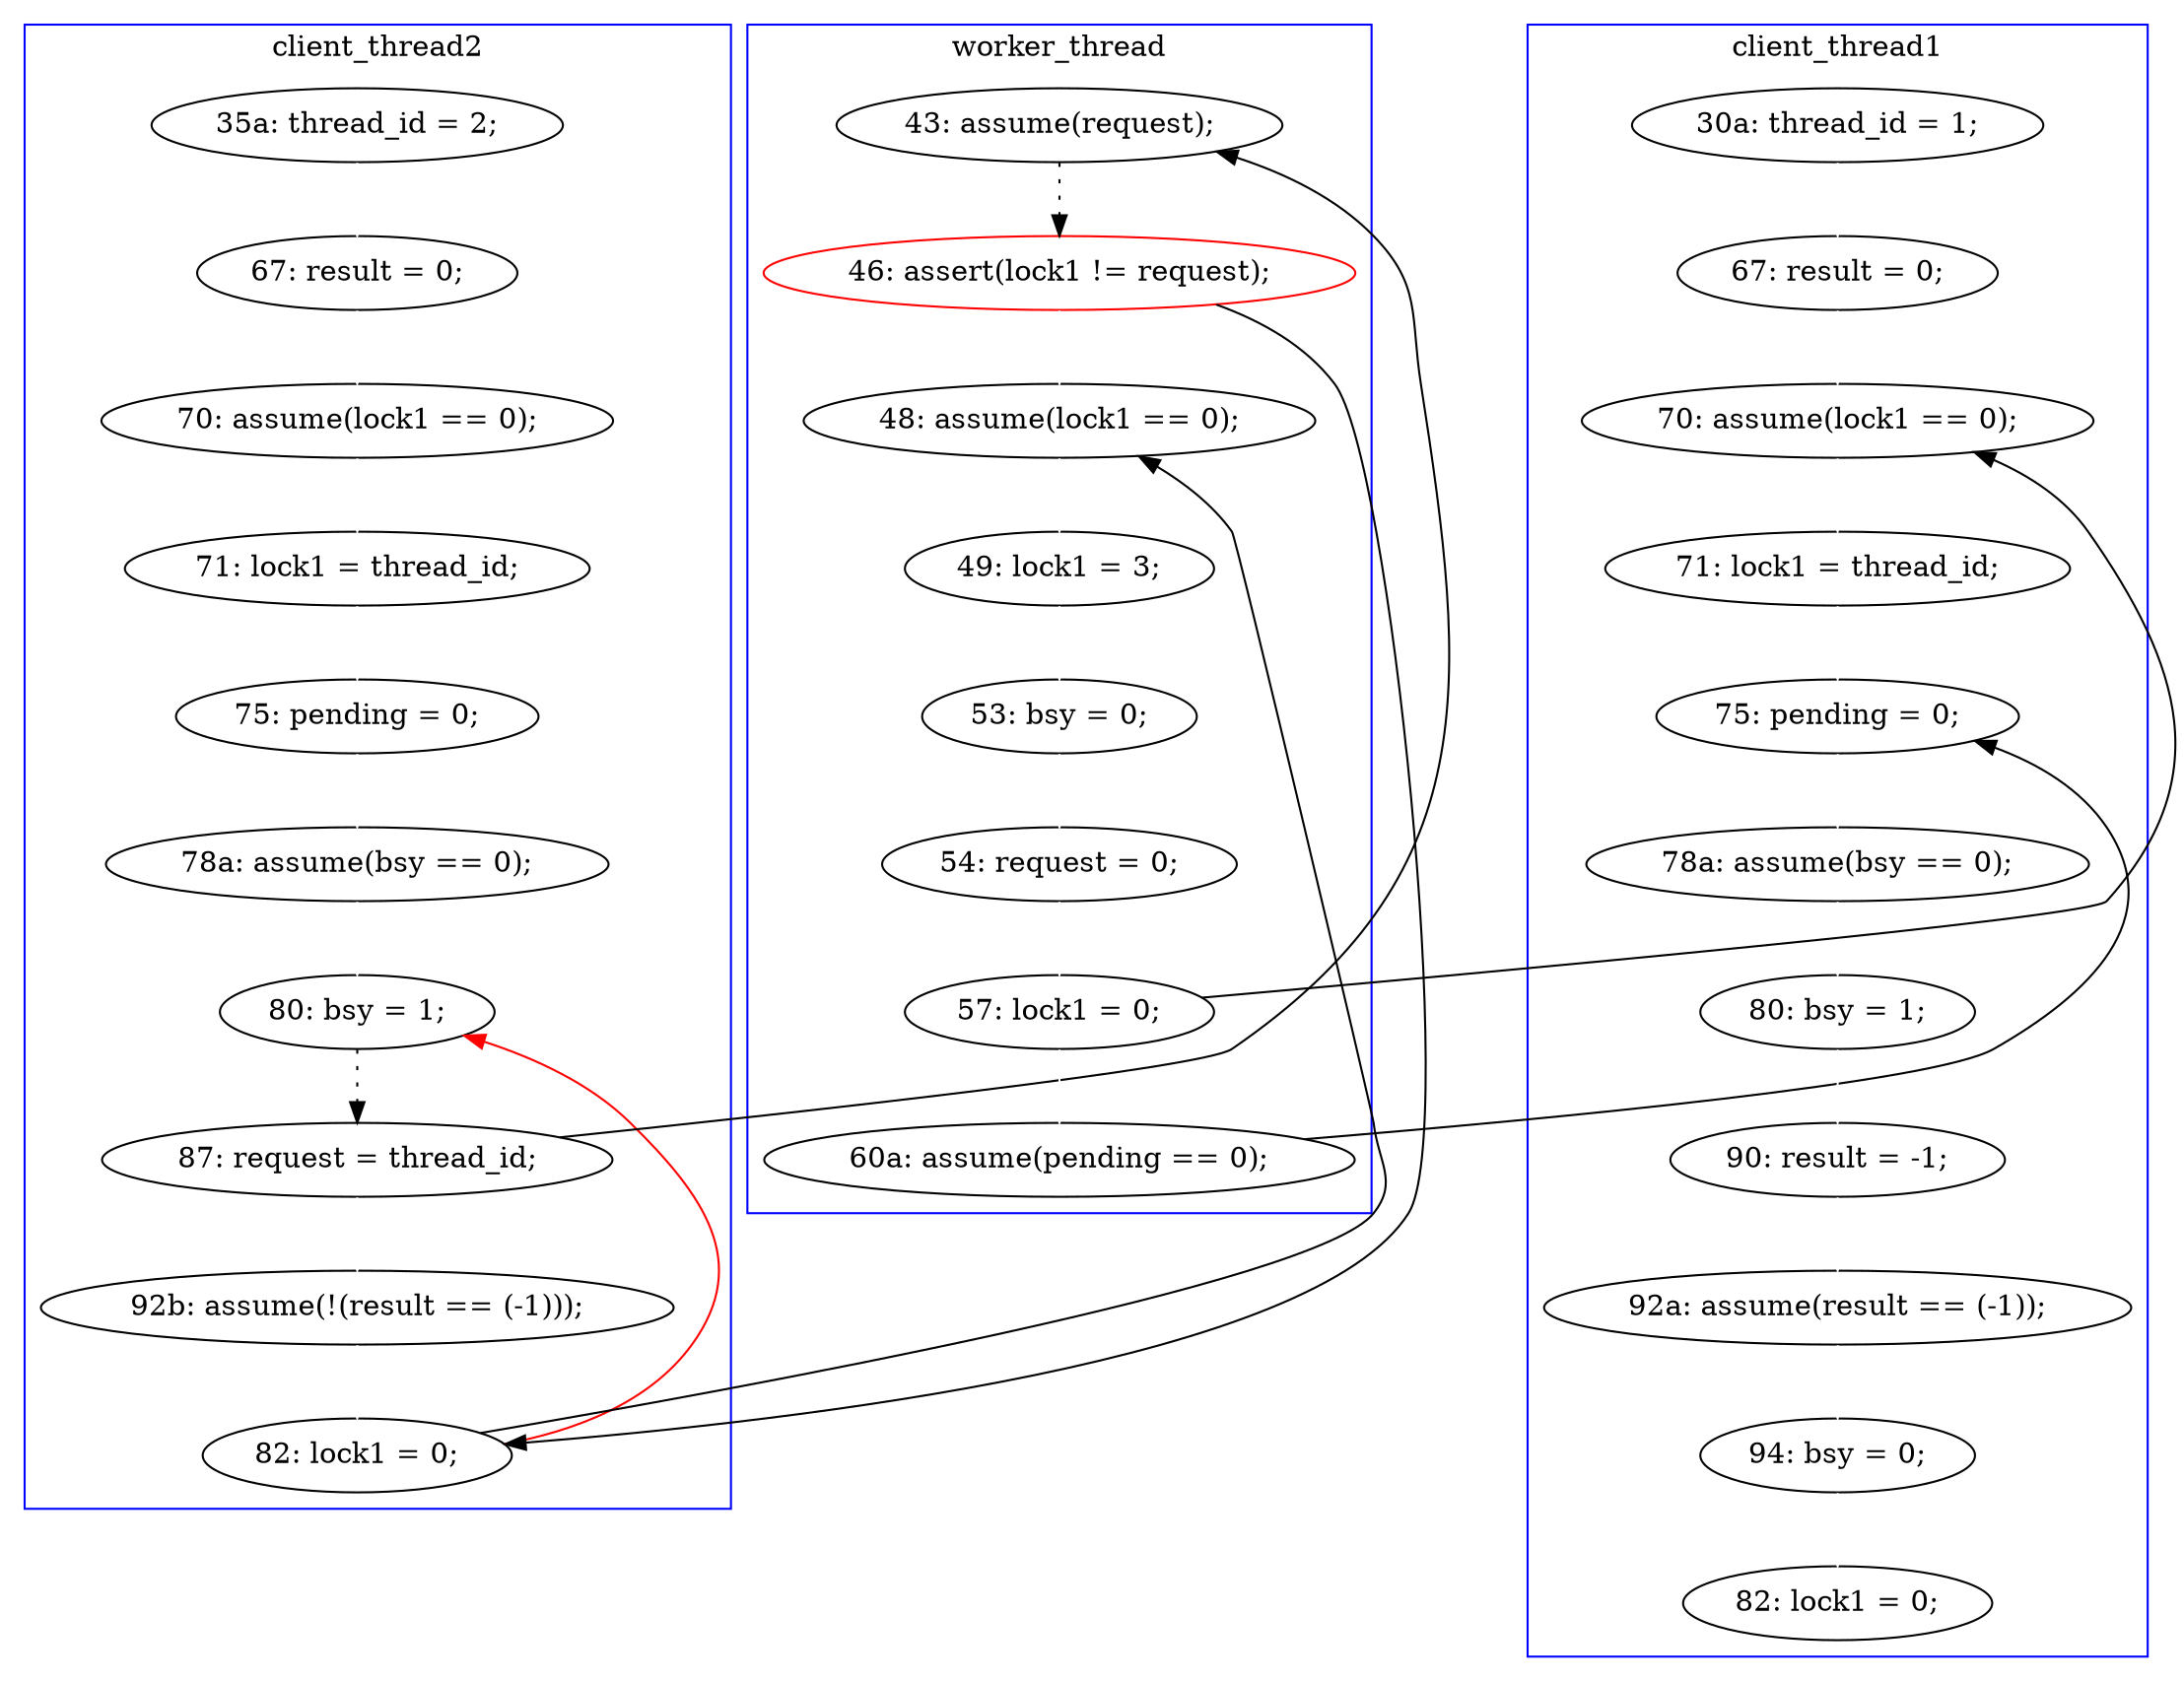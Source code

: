 digraph Counterexample {
	52 -> 54 [color = white, style = solid]
	54 -> 55 [color = white, style = solid]
	16 -> 18 [color = white, style = solid]
	18 -> 19 [color = white, style = solid]
	29 -> 30 [color = white, style = solid]
	31 -> 32 [color = white, style = solid]
	28 -> 29 [color = black, style = solid, constraint = false]
	27 -> 28 [color = black, style = solid, constraint = false]
	13 -> 14 [color = white, style = solid]
	45 -> 46 [color = white, style = solid]
	30 -> 31 [color = white, style = solid]
	10 -> 13 [color = white, style = solid]
	46 -> 47 [color = white, style = solid]
	21 -> 26 [color = black, style = solid, constraint = false]
	47 -> 49 [color = white, style = solid]
	23 -> 28 [color = white, style = solid]
	28 -> 19 [color = red, style = solid, constraint = false]
	35 -> 47 [color = black, style = solid, constraint = false]
	27 -> 29 [color = white, style = solid]
	33 -> 35 [color = white, style = solid]
	41 -> 44 [color = white, style = solid]
	50 -> 52 [color = white, style = solid]
	14 -> 15 [color = white, style = solid]
	33 -> 45 [color = black, style = solid, constraint = false]
	15 -> 16 [color = white, style = solid]
	32 -> 33 [color = white, style = solid]
	26 -> 27 [color = black, style = dotted]
	21 -> 23 [color = white, style = solid]
	19 -> 21 [color = black, style = dotted]
	44 -> 45 [color = white, style = solid]
	55 -> 56 [color = white, style = solid]
	49 -> 50 [color = white, style = solid]
	subgraph cluster2 {
		label = client_thread2
		color = blue
		28  [label = "82: lock1 = 0;"]
		14  [label = "70: assume(lock1 == 0);"]
		15  [label = "71: lock1 = thread_id;"]
		21  [label = "87: request = thread_id;"]
		13  [label = "67: result = 0;"]
		19  [label = "80: bsy = 1;"]
		16  [label = "75: pending = 0;"]
		10  [label = "35a: thread_id = 2;"]
		23  [label = "92b: assume(!(result == (-1)));"]
		18  [label = "78a: assume(bsy == 0);"]
	}
	subgraph cluster3 {
		label = worker_thread
		color = blue
		31  [label = "53: bsy = 0;"]
		30  [label = "49: lock1 = 3;"]
		32  [label = "54: request = 0;"]
		26  [label = "43: assume(request);"]
		29  [label = "48: assume(lock1 == 0);"]
		35  [label = "60a: assume(pending == 0);"]
		27  [label = "46: assert(lock1 != request);", color = red]
		33  [label = "57: lock1 = 0;"]
	}
	subgraph cluster1 {
		label = client_thread1
		color = blue
		56  [label = "82: lock1 = 0;"]
		44  [label = "67: result = 0;"]
		55  [label = "94: bsy = 0;"]
		47  [label = "75: pending = 0;"]
		52  [label = "90: result = -1;"]
		50  [label = "80: bsy = 1;"]
		49  [label = "78a: assume(bsy == 0);"]
		46  [label = "71: lock1 = thread_id;"]
		45  [label = "70: assume(lock1 == 0);"]
		54  [label = "92a: assume(result == (-1));"]
		41  [label = "30a: thread_id = 1;"]
	}
}